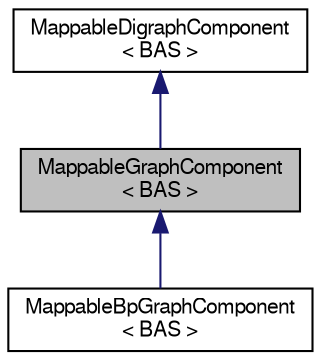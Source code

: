 digraph "MappableGraphComponent&lt; BAS &gt;"
{
 // LATEX_PDF_SIZE
  edge [fontname="FreeSans",fontsize="10",labelfontname="FreeSans",labelfontsize="10"];
  node [fontname="FreeSans",fontsize="10",shape=record];
  Node0 [label="MappableGraphComponent\l\< BAS \>",height=0.2,width=0.4,color="black", fillcolor="grey75", style="filled", fontcolor="black",tooltip="Skeleton class for mappable undirected graphs."];
  Node1 -> Node0 [dir="back",color="midnightblue",fontsize="10",style="solid",fontname="FreeSans"];
  Node1 [label="MappableDigraphComponent\l\< BAS \>",height=0.2,width=0.4,color="black", fillcolor="white", style="filled",URL="$a05153.html",tooltip="Skeleton class for mappable directed graphs."];
  Node0 -> Node2 [dir="back",color="midnightblue",fontsize="10",style="solid",fontname="FreeSans"];
  Node2 [label="MappableBpGraphComponent\l\< BAS \>",height=0.2,width=0.4,color="black", fillcolor="white", style="filled",URL="$a05189.html",tooltip="Skeleton class for mappable undirected bipartite graphs."];
}
